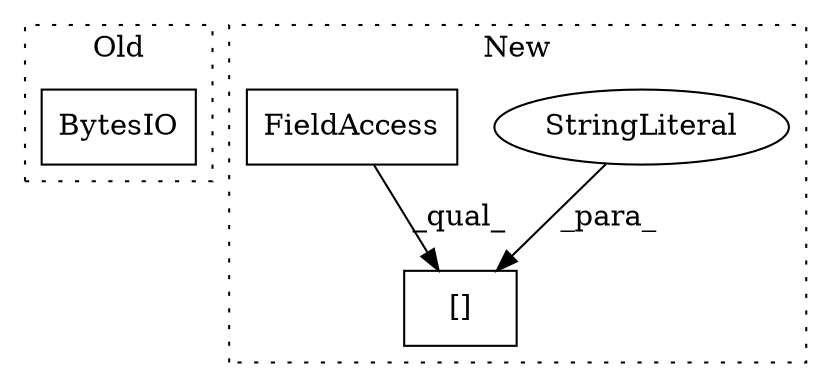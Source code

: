 digraph G {
subgraph cluster0 {
1 [label="BytesIO" a="32" s="3509,3533" l="8,1" shape="box"];
label = "Old";
style="dotted";
}
subgraph cluster1 {
2 [label="[]" a="2" s="9200,9231" l="17,1" shape="box"];
3 [label="StringLiteral" a="45" s="9217" l="14" shape="ellipse"];
4 [label="FieldAccess" a="22" s="9200" l="16" shape="box"];
label = "New";
style="dotted";
}
3 -> 2 [label="_para_"];
4 -> 2 [label="_qual_"];
}